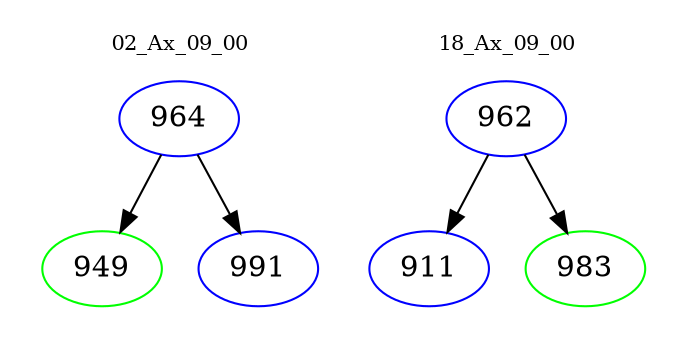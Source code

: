 digraph{
subgraph cluster_0 {
color = white
label = "02_Ax_09_00";
fontsize=10;
T0_964 [label="964", color="blue"]
T0_964 -> T0_949 [color="black"]
T0_949 [label="949", color="green"]
T0_964 -> T0_991 [color="black"]
T0_991 [label="991", color="blue"]
}
subgraph cluster_1 {
color = white
label = "18_Ax_09_00";
fontsize=10;
T1_962 [label="962", color="blue"]
T1_962 -> T1_911 [color="black"]
T1_911 [label="911", color="blue"]
T1_962 -> T1_983 [color="black"]
T1_983 [label="983", color="green"]
}
}
